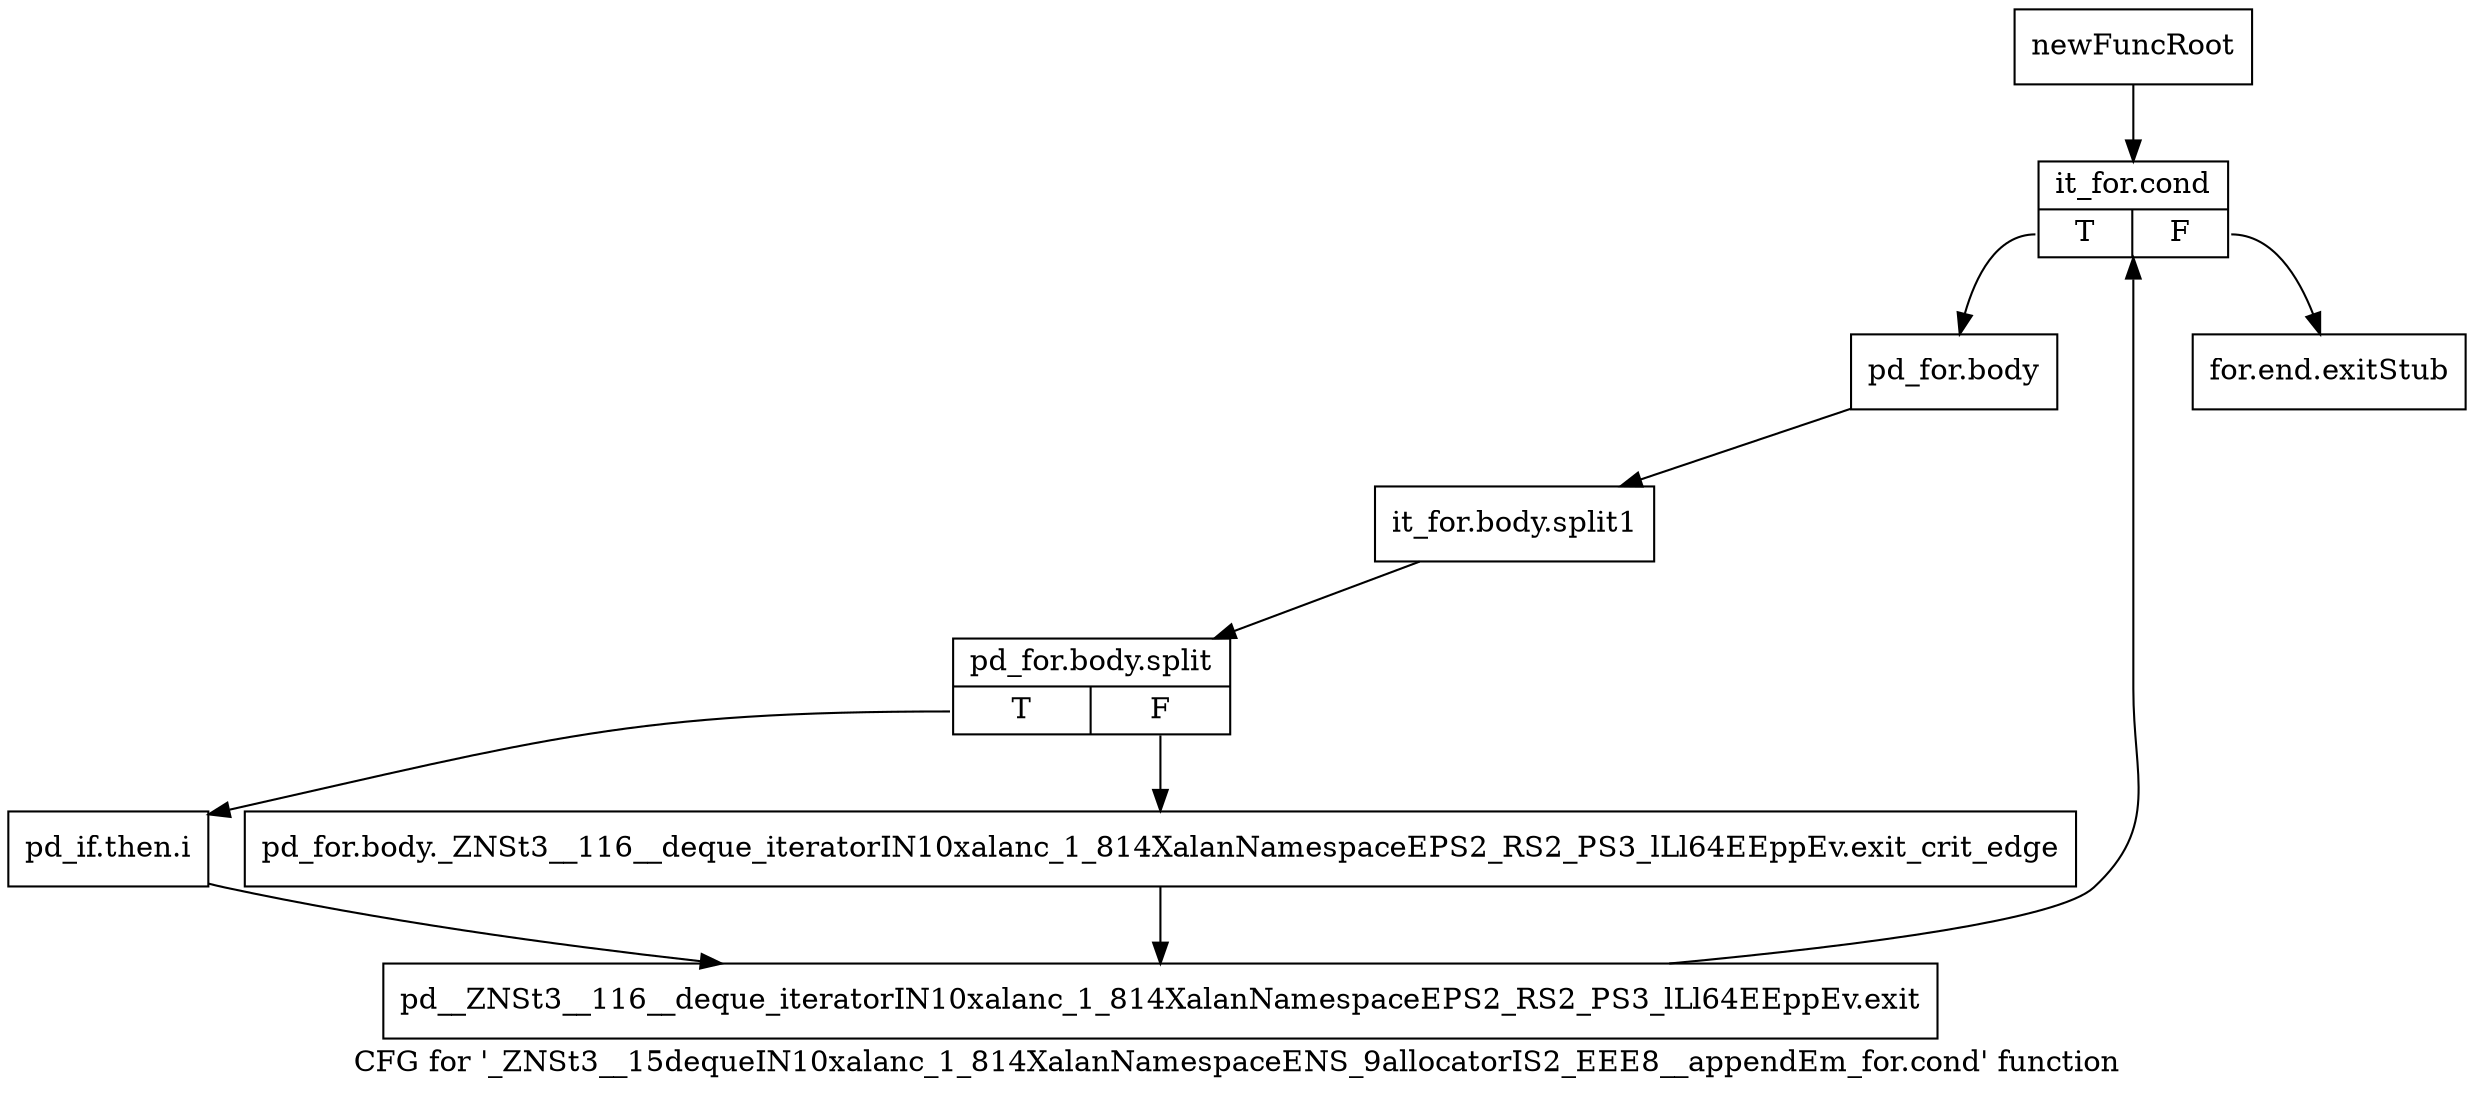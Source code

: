digraph "CFG for '_ZNSt3__15dequeIN10xalanc_1_814XalanNamespaceENS_9allocatorIS2_EEE8__appendEm_for.cond' function" {
	label="CFG for '_ZNSt3__15dequeIN10xalanc_1_814XalanNamespaceENS_9allocatorIS2_EEE8__appendEm_for.cond' function";

	Node0x9d076b0 [shape=record,label="{newFuncRoot}"];
	Node0x9d076b0 -> Node0x9d07750;
	Node0x9d07700 [shape=record,label="{for.end.exitStub}"];
	Node0x9d07750 [shape=record,label="{it_for.cond|{<s0>T|<s1>F}}"];
	Node0x9d07750:s0 -> Node0x9d077a0;
	Node0x9d07750:s1 -> Node0x9d07700;
	Node0x9d077a0 [shape=record,label="{pd_for.body}"];
	Node0x9d077a0 -> Node0xcfea3e0;
	Node0xcfea3e0 [shape=record,label="{it_for.body.split1}"];
	Node0xcfea3e0 -> Node0xcfd3a90;
	Node0xcfd3a90 [shape=record,label="{pd_for.body.split|{<s0>T|<s1>F}}"];
	Node0xcfd3a90:s0 -> Node0x9d07840;
	Node0xcfd3a90:s1 -> Node0x9d077f0;
	Node0x9d077f0 [shape=record,label="{pd_for.body._ZNSt3__116__deque_iteratorIN10xalanc_1_814XalanNamespaceEPS2_RS2_PS3_lLl64EEppEv.exit_crit_edge}"];
	Node0x9d077f0 -> Node0x9d07890;
	Node0x9d07840 [shape=record,label="{pd_if.then.i}"];
	Node0x9d07840 -> Node0x9d07890;
	Node0x9d07890 [shape=record,label="{pd__ZNSt3__116__deque_iteratorIN10xalanc_1_814XalanNamespaceEPS2_RS2_PS3_lLl64EEppEv.exit}"];
	Node0x9d07890 -> Node0x9d07750;
}
